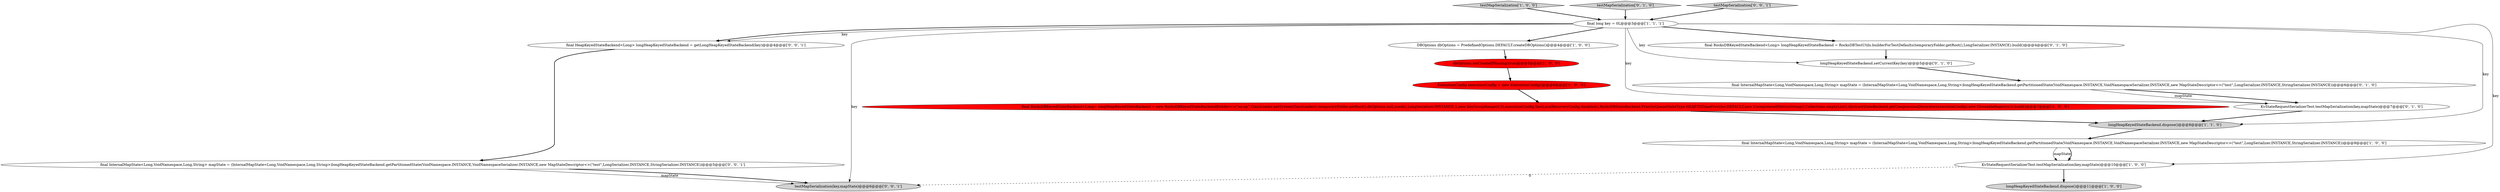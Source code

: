 digraph {
1 [style = filled, label = "testMapSerialization['1', '0', '0']", fillcolor = lightgray, shape = diamond image = "AAA0AAABBB1BBB"];
6 [style = filled, label = "dbOptions.setCreateIfMissing(true)@@@5@@@['1', '0', '0']", fillcolor = red, shape = ellipse image = "AAA1AAABBB1BBB"];
9 [style = filled, label = "longHeapKeyedStateBackend.dispose()@@@8@@@['1', '1', '0']", fillcolor = lightgray, shape = ellipse image = "AAA0AAABBB1BBB"];
11 [style = filled, label = "testMapSerialization['0', '1', '0']", fillcolor = lightgray, shape = diamond image = "AAA0AAABBB2BBB"];
0 [style = filled, label = "final RocksDBKeyedStateBackend<Long> longHeapKeyedStateBackend = new RocksDBKeyedStateBackendBuilder<>(\"no-op\",ClassLoader.getSystemClassLoader(),temporaryFolder.getRoot(),dbOptions,null,mock(),LongSerializer.INSTANCE,1,new KeyGroupRange(0,0),executionConfig,TestLocalRecoveryConfig.disabled(),RocksDBStateBackend.PriorityQueueStateType.HEAP,TtlTimeProvider.DEFAULT,new UnregisteredMetricsGroup(),Collections.emptyList(),AbstractStateBackend.getCompressionDecorator(executionConfig),new CloseableRegistry()).build()@@@7@@@['1', '0', '0']", fillcolor = red, shape = ellipse image = "AAA1AAABBB1BBB"];
12 [style = filled, label = "longHeapKeyedStateBackend.setCurrentKey(key)@@@5@@@['0', '1', '0']", fillcolor = white, shape = ellipse image = "AAA0AAABBB2BBB"];
18 [style = filled, label = "testMapSerialization['0', '0', '1']", fillcolor = lightgray, shape = diamond image = "AAA0AAABBB3BBB"];
8 [style = filled, label = "final InternalMapState<Long,VoidNamespace,Long,String> mapState = (InternalMapState<Long,VoidNamespace,Long,String>)longHeapKeyedStateBackend.getPartitionedState(VoidNamespace.INSTANCE,VoidNamespaceSerializer.INSTANCE,new MapStateDescriptor<>(\"test\",LongSerializer.INSTANCE,StringSerializer.INSTANCE))@@@9@@@['1', '0', '0']", fillcolor = white, shape = ellipse image = "AAA0AAABBB1BBB"];
13 [style = filled, label = "KvStateRequestSerializerTest.testMapSerialization(key,mapState)@@@7@@@['0', '1', '0']", fillcolor = white, shape = ellipse image = "AAA0AAABBB2BBB"];
15 [style = filled, label = "final HeapKeyedStateBackend<Long> longHeapKeyedStateBackend = getLongHeapKeyedStateBackend(key)@@@4@@@['0', '0', '1']", fillcolor = white, shape = ellipse image = "AAA0AAABBB3BBB"];
7 [style = filled, label = "ExecutionConfig executionConfig = new ExecutionConfig()@@@6@@@['1', '0', '0']", fillcolor = red, shape = ellipse image = "AAA1AAABBB1BBB"];
5 [style = filled, label = "DBOptions dbOptions = PredefinedOptions.DEFAULT.createDBOptions()@@@4@@@['1', '0', '0']", fillcolor = white, shape = ellipse image = "AAA0AAABBB1BBB"];
16 [style = filled, label = "testMapSerialization(key,mapState)@@@6@@@['0', '0', '1']", fillcolor = lightgray, shape = ellipse image = "AAA0AAABBB3BBB"];
17 [style = filled, label = "final InternalMapState<Long,VoidNamespace,Long,String> mapState = (InternalMapState<Long,VoidNamespace,Long,String>)longHeapKeyedStateBackend.getPartitionedState(VoidNamespace.INSTANCE,VoidNamespaceSerializer.INSTANCE,new MapStateDescriptor<>(\"test\",LongSerializer.INSTANCE,StringSerializer.INSTANCE))@@@5@@@['0', '0', '1']", fillcolor = white, shape = ellipse image = "AAA0AAABBB3BBB"];
4 [style = filled, label = "final long key = 0L@@@3@@@['1', '1', '1']", fillcolor = white, shape = ellipse image = "AAA0AAABBB1BBB"];
2 [style = filled, label = "longHeapKeyedStateBackend.dispose()@@@11@@@['1', '0', '0']", fillcolor = lightgray, shape = ellipse image = "AAA0AAABBB1BBB"];
3 [style = filled, label = "KvStateRequestSerializerTest.testMapSerialization(key,mapState)@@@10@@@['1', '0', '0']", fillcolor = white, shape = ellipse image = "AAA0AAABBB1BBB"];
14 [style = filled, label = "final InternalMapState<Long,VoidNamespace,Long,String> mapState = (InternalMapState<Long,VoidNamespace,Long,String>)longHeapKeyedStateBackend.getPartitionedState(VoidNamespace.INSTANCE,VoidNamespaceSerializer.INSTANCE,new MapStateDescriptor<>(\"test\",LongSerializer.INSTANCE,StringSerializer.INSTANCE))@@@6@@@['0', '1', '0']", fillcolor = white, shape = ellipse image = "AAA0AAABBB2BBB"];
10 [style = filled, label = "final RocksDBKeyedStateBackend<Long> longHeapKeyedStateBackend = RocksDBTestUtils.builderForTestDefaults(temporaryFolder.getRoot(),LongSerializer.INSTANCE).build()@@@4@@@['0', '1', '0']", fillcolor = white, shape = ellipse image = "AAA0AAABBB2BBB"];
4->10 [style = bold, label=""];
1->4 [style = bold, label=""];
0->9 [style = bold, label=""];
8->3 [style = solid, label="mapState"];
11->4 [style = bold, label=""];
4->15 [style = bold, label=""];
8->3 [style = bold, label=""];
3->16 [style = dashed, label="0"];
17->16 [style = solid, label="mapState"];
4->9 [style = solid, label="key"];
7->0 [style = bold, label=""];
4->3 [style = solid, label="key"];
9->8 [style = bold, label=""];
4->15 [style = solid, label="key"];
4->13 [style = solid, label="key"];
15->17 [style = bold, label=""];
4->16 [style = solid, label="key"];
5->6 [style = bold, label=""];
3->2 [style = bold, label=""];
18->4 [style = bold, label=""];
10->12 [style = bold, label=""];
12->14 [style = bold, label=""];
14->13 [style = solid, label="mapState"];
13->9 [style = bold, label=""];
14->13 [style = bold, label=""];
6->7 [style = bold, label=""];
4->5 [style = bold, label=""];
17->16 [style = bold, label=""];
4->12 [style = solid, label="key"];
}
